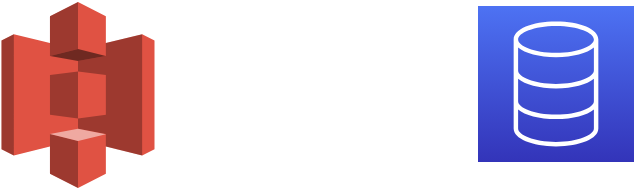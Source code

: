 <mxfile version="14.9.8" type="github" pages="2"><diagram id="qi5fZtPef_-18b1zZPIf" name="Data Components"><mxGraphModel dx="1038" dy="528" grid="1" gridSize="10" guides="1" tooltips="1" connect="1" arrows="1" fold="1" page="1" pageScale="1" pageWidth="850" pageHeight="1100" math="0" shadow="0"><root><mxCell id="0"/><mxCell id="1" parent="0"/><mxCell id="wfGYhSurw_hQZ2FZEMr1-1" value="" style="outlineConnect=0;dashed=0;verticalLabelPosition=bottom;verticalAlign=top;align=center;html=1;shape=mxgraph.aws3.s3;fillColor=#E05243;gradientColor=none;" vertex="1" parent="1"><mxGeometry x="361.75" y="470" width="76.5" height="93" as="geometry"/></mxCell><mxCell id="wfGYhSurw_hQZ2FZEMr1-3" value="" style="points=[[0,0,0],[0.25,0,0],[0.5,0,0],[0.75,0,0],[1,0,0],[0,1,0],[0.25,1,0],[0.5,1,0],[0.75,1,0],[1,1,0],[0,0.25,0],[0,0.5,0],[0,0.75,0],[1,0.25,0],[1,0.5,0],[1,0.75,0]];outlineConnect=0;fontColor=#232F3E;gradientColor=#4D72F3;gradientDirection=north;fillColor=#3334B9;strokeColor=#ffffff;dashed=0;verticalLabelPosition=bottom;verticalAlign=top;align=center;html=1;fontSize=12;fontStyle=0;aspect=fixed;shape=mxgraph.aws4.resourceIcon;resIcon=mxgraph.aws4.database;" vertex="1" parent="1"><mxGeometry x="600" y="472" width="78" height="78" as="geometry"/></mxCell></root></mxGraphModel></diagram><diagram id="3__u4p3Ro-LAbvObJv9X" name="Engine"><mxGraphModel dx="1038" dy="528" grid="1" gridSize="10" guides="1" tooltips="1" connect="1" arrows="1" fold="1" page="1" pageScale="1" pageWidth="850" pageHeight="1100" math="0" shadow="0"><root><mxCell id="_9Y1NnOvJlvhEg8LHsiX-0"/><mxCell id="_9Y1NnOvJlvhEg8LHsiX-1" parent="_9Y1NnOvJlvhEg8LHsiX-0"/></root></mxGraphModel></diagram></mxfile>